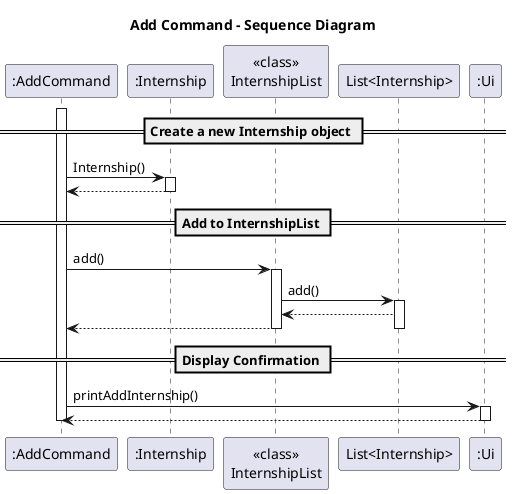 @startuml
title Add Command - Sequence Diagram

participant ":AddCommand" as AC
participant ":Internship" as IN
participant "<<class>>\nInternshipList" as IL
participant "List<Internship>" as LI
participant ":Ui" as Ui

activate AC

== Create a new Internship object ==
AC -> IN: Internship()
activate IN
IN --> AC
deactivate IN

== Add to InternshipList ==
AC -> IL: add()
activate IL
IL -> LI: add()
activate LI
LI --> IL
IL --> AC
deactivate LI
deactivate IL

== Display Confirmation ==
AC -> Ui: printAddInternship()
activate Ui
Ui --> AC
deactivate Ui

deactivate AC

@enduml